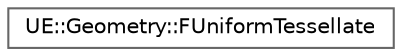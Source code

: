digraph "Graphical Class Hierarchy"
{
 // INTERACTIVE_SVG=YES
 // LATEX_PDF_SIZE
  bgcolor="transparent";
  edge [fontname=Helvetica,fontsize=10,labelfontname=Helvetica,labelfontsize=10];
  node [fontname=Helvetica,fontsize=10,shape=box,height=0.2,width=0.4];
  rankdir="LR";
  Node0 [id="Node000000",label="UE::Geometry::FUniformTessellate",height=0.2,width=0.4,color="grey40", fillcolor="white", style="filled",URL="$d6/d3c/classUE_1_1Geometry_1_1FUniformTessellate.html",tooltip="Given an input mesh and a tessellation level, this operator generates a new tessellated mesh where ev..."];
}
